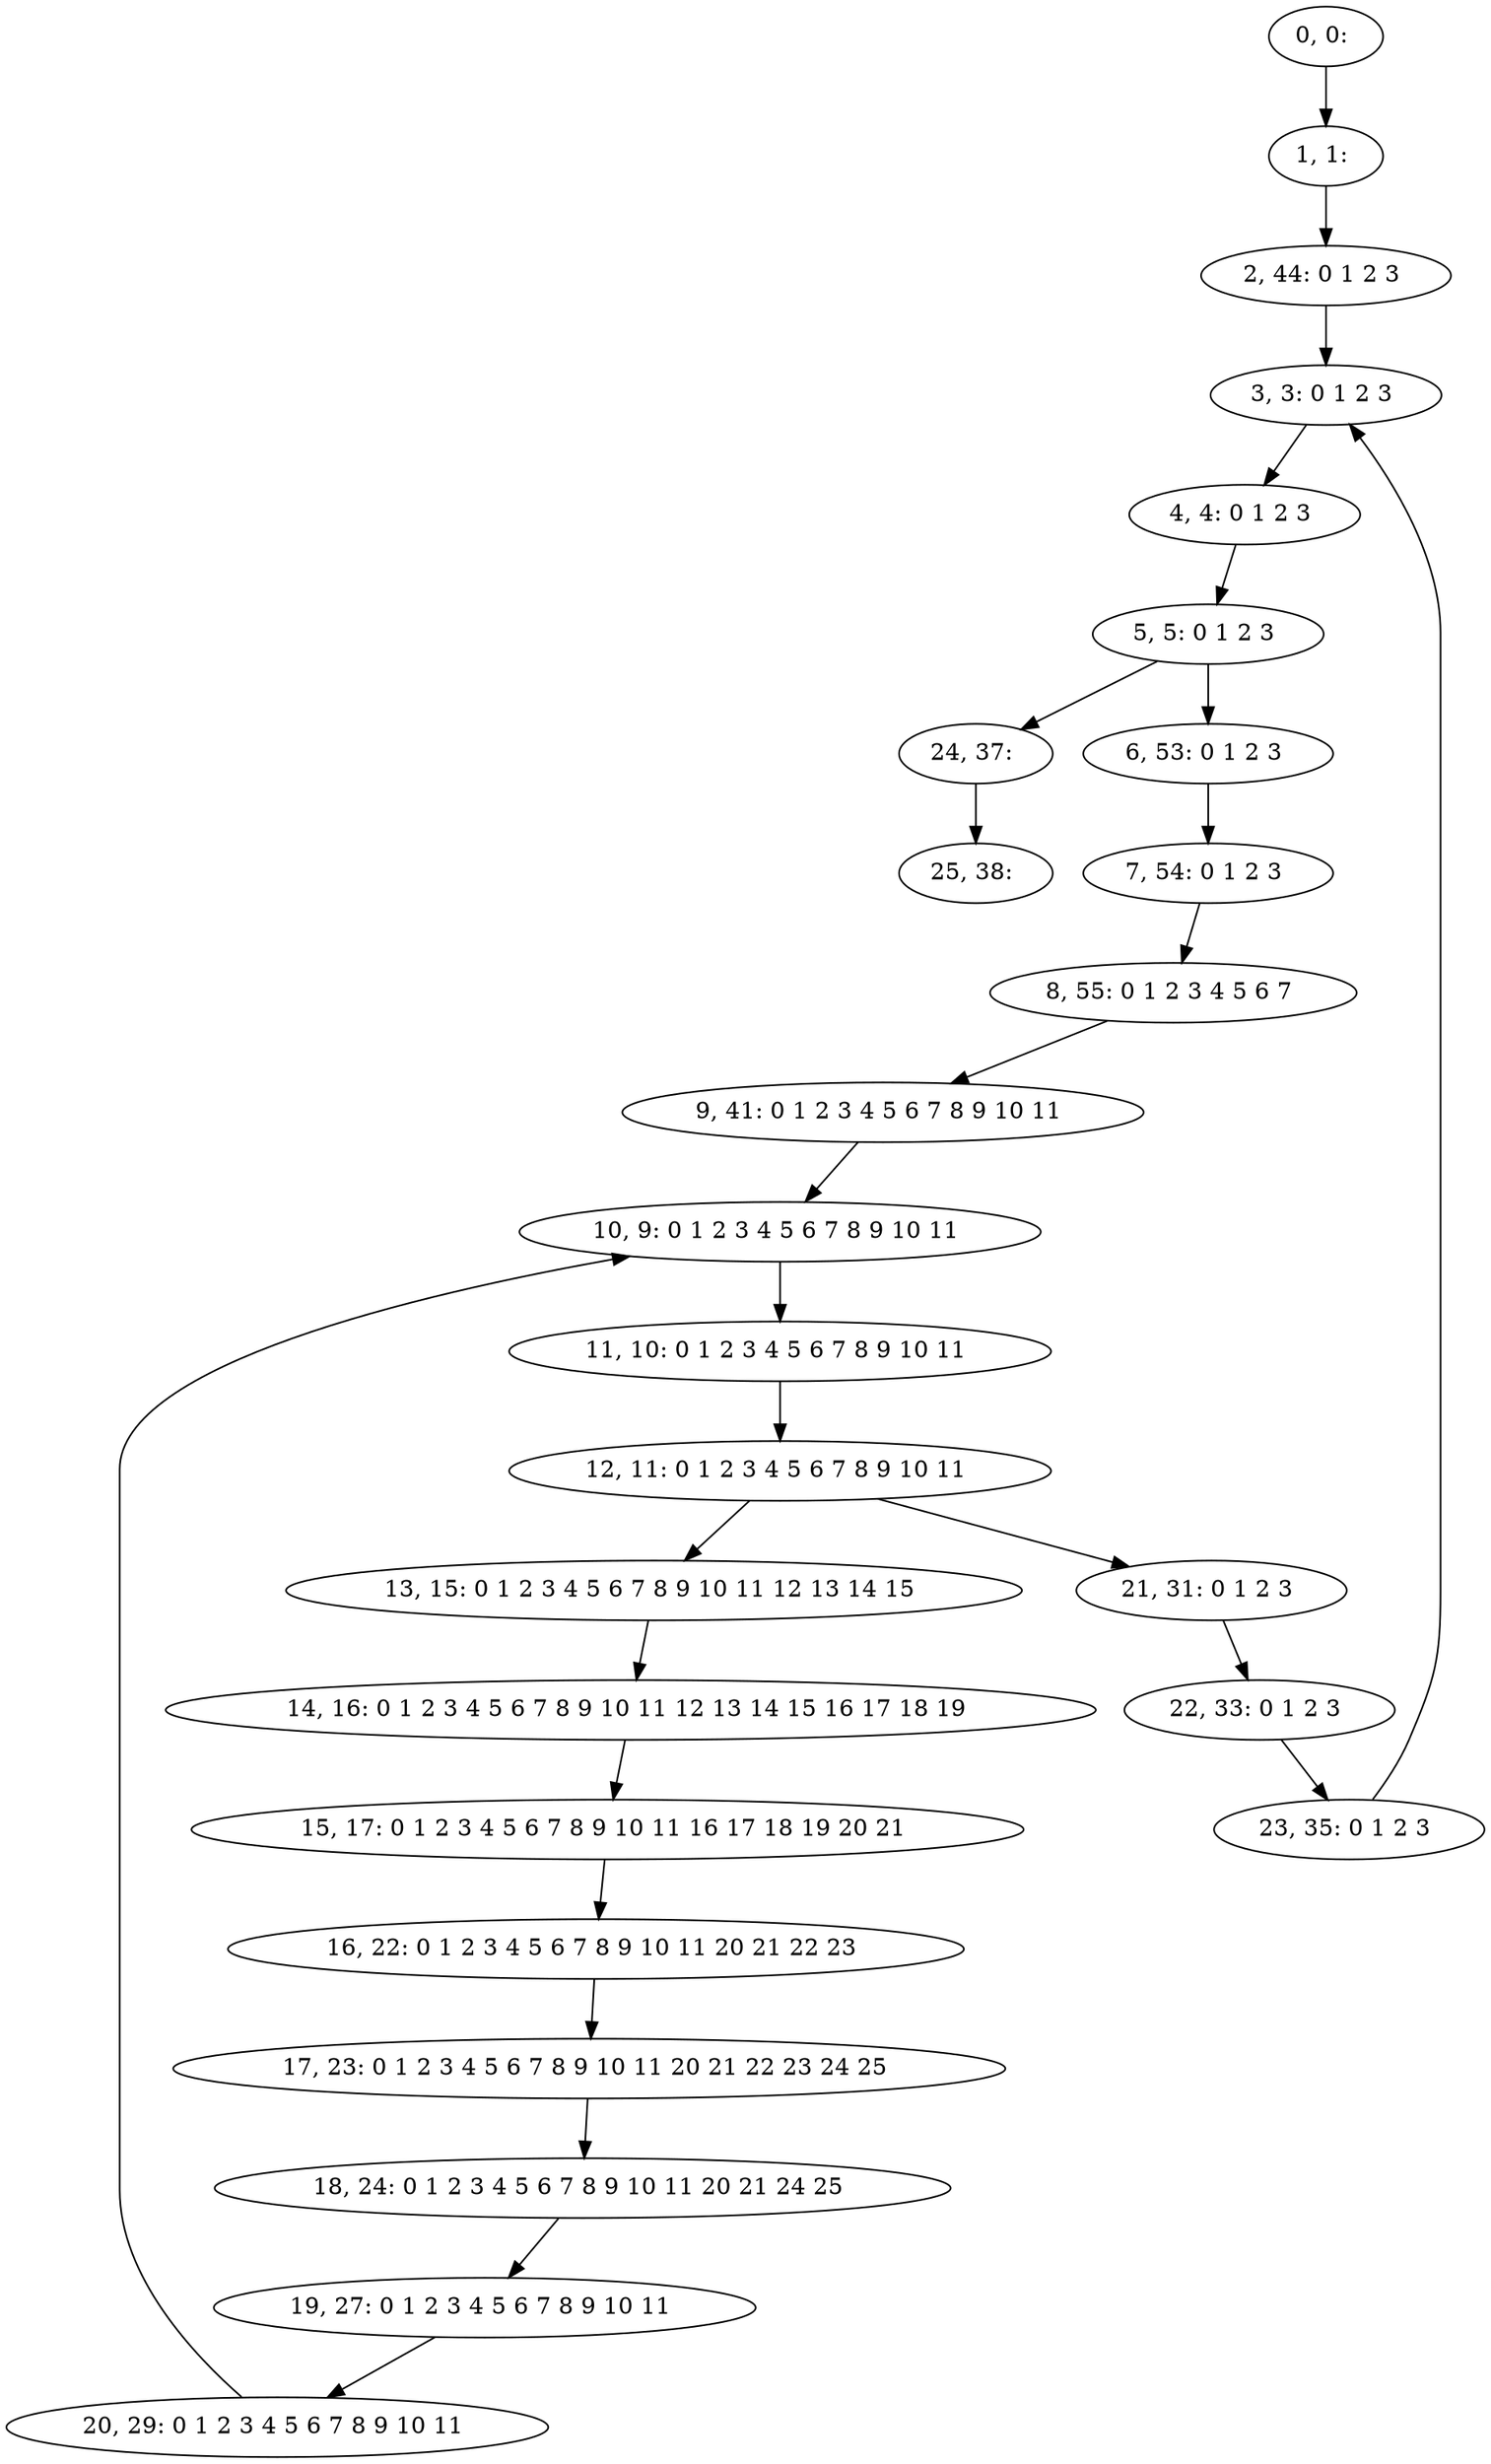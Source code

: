 digraph G {
0[label="0, 0: "];
1[label="1, 1: "];
2[label="2, 44: 0 1 2 3 "];
3[label="3, 3: 0 1 2 3 "];
4[label="4, 4: 0 1 2 3 "];
5[label="5, 5: 0 1 2 3 "];
6[label="6, 53: 0 1 2 3 "];
7[label="7, 54: 0 1 2 3 "];
8[label="8, 55: 0 1 2 3 4 5 6 7 "];
9[label="9, 41: 0 1 2 3 4 5 6 7 8 9 10 11 "];
10[label="10, 9: 0 1 2 3 4 5 6 7 8 9 10 11 "];
11[label="11, 10: 0 1 2 3 4 5 6 7 8 9 10 11 "];
12[label="12, 11: 0 1 2 3 4 5 6 7 8 9 10 11 "];
13[label="13, 15: 0 1 2 3 4 5 6 7 8 9 10 11 12 13 14 15 "];
14[label="14, 16: 0 1 2 3 4 5 6 7 8 9 10 11 12 13 14 15 16 17 18 19 "];
15[label="15, 17: 0 1 2 3 4 5 6 7 8 9 10 11 16 17 18 19 20 21 "];
16[label="16, 22: 0 1 2 3 4 5 6 7 8 9 10 11 20 21 22 23 "];
17[label="17, 23: 0 1 2 3 4 5 6 7 8 9 10 11 20 21 22 23 24 25 "];
18[label="18, 24: 0 1 2 3 4 5 6 7 8 9 10 11 20 21 24 25 "];
19[label="19, 27: 0 1 2 3 4 5 6 7 8 9 10 11 "];
20[label="20, 29: 0 1 2 3 4 5 6 7 8 9 10 11 "];
21[label="21, 31: 0 1 2 3 "];
22[label="22, 33: 0 1 2 3 "];
23[label="23, 35: 0 1 2 3 "];
24[label="24, 37: "];
25[label="25, 38: "];
0->1 ;
1->2 ;
2->3 ;
3->4 ;
4->5 ;
5->6 ;
5->24 ;
6->7 ;
7->8 ;
8->9 ;
9->10 ;
10->11 ;
11->12 ;
12->13 ;
12->21 ;
13->14 ;
14->15 ;
15->16 ;
16->17 ;
17->18 ;
18->19 ;
19->20 ;
20->10 ;
21->22 ;
22->23 ;
23->3 ;
24->25 ;
}
